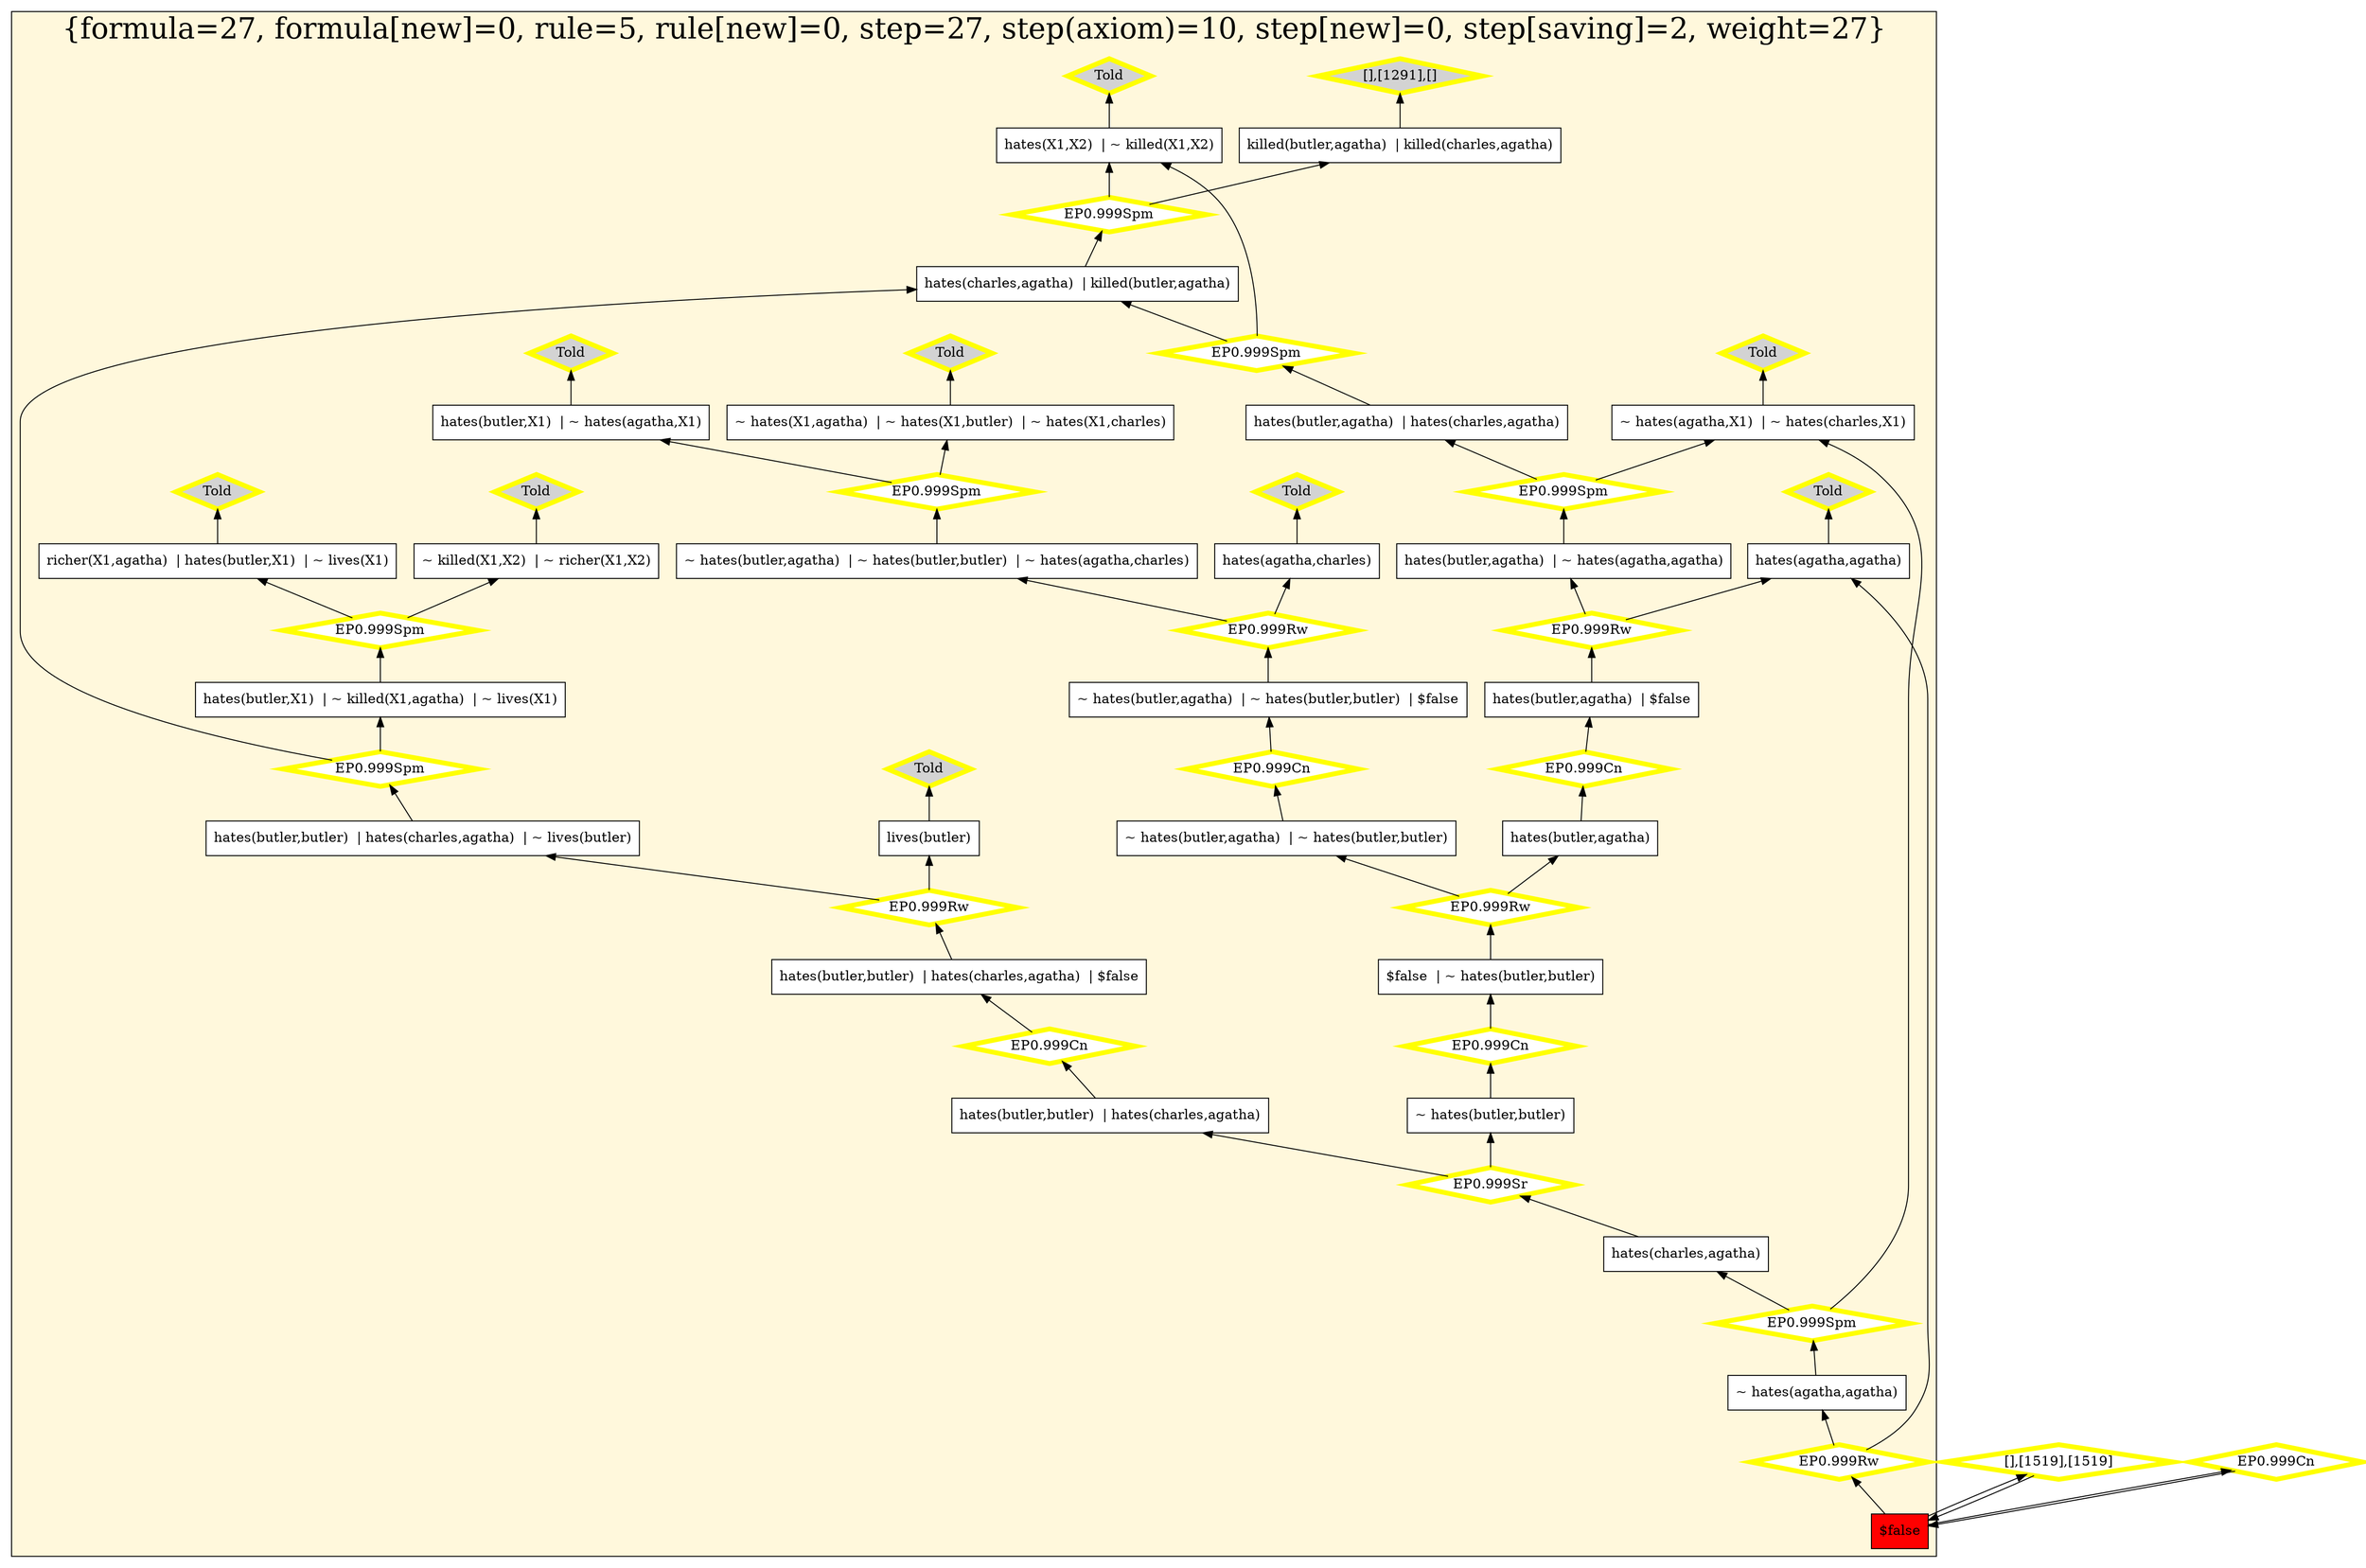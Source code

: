 digraph g 
{ rankdir=BT;
   
  "x_1605" [ color="black" shape="box" label="hates(butler,butler)  | hates(charles,agatha)" fillcolor="white" style="filled"  ];
  "x_1369" [ color="black" shape="box" label="~ hates(butler,agatha)  | ~ hates(butler,butler)  | $false" fillcolor="white" style="filled"  ];
  "x_1551" [ color="black" shape="box" label="hates(butler,butler)  | hates(charles,agatha)  | $false" fillcolor="white" style="filled"  ];
  "x_1330" [ color="black" shape="box" label="hates(charles,agatha)  | killed(butler,agatha)" fillcolor="white" style="filled"  ];
  "x_1432" [ color="black" shape="box" label="~ hates(butler,butler)" fillcolor="white" style="filled"  ];
  "x_1549" [ color="black" shape="box" label="~ hates(butler,agatha)  | ~ hates(butler,butler)" fillcolor="white" style="filled"  ];
  "x_1484" [ color="black" shape="box" label="hates(butler,X1)  | ~ hates(agatha,X1)" fillcolor="white" style="filled"  ];
  "x_1450" [ color="black" shape="box" label="hates(X1,X2)  | ~ killed(X1,X2)" fillcolor="white" style="filled"  ];
  "x_1291" [ color="black" shape="box" label="killed(butler,agatha)  | killed(charles,agatha)" fillcolor="white" style="filled"  ];
  "x_1203" [ color="black" shape="box" label="hates(butler,agatha)  | ~ hates(agatha,agatha)" fillcolor="white" style="filled"  ];
  "x_1418" [ color="black" shape="box" label="$false  | ~ hates(butler,butler)" fillcolor="white" style="filled"  ];
  "x_1385" [ color="black" shape="box" label="~ hates(agatha,agatha)" fillcolor="white" style="filled"  ];
  "x_1256" [ color="black" shape="box" label="hates(butler,butler)  | hates(charles,agatha)  | ~ lives(butler)" fillcolor="white" style="filled"  ];
  "x_1539" [ color="black" shape="box" label="hates(butler,agatha)  | $false" fillcolor="white" style="filled"  ];
  "x_1519" [ color="black" shape="box" label="$false" fillcolor="red" style="filled"  ];
  "x_1315" [ color="black" shape="box" label="hates(butler,agatha)  | hates(charles,agatha)" fillcolor="white" style="filled"  ];
  "x_1578" [ color="black" shape="box" label="richer(X1,agatha)  | hates(butler,X1)  | ~ lives(X1)" fillcolor="white" style="filled"  ];
  "x_1338" [ color="black" shape="box" label="~ killed(X1,X2)  | ~ richer(X1,X2)" fillcolor="white" style="filled"  ];
  "x_1378" [ color="black" shape="box" label="hates(butler,agatha)" fillcolor="white" style="filled"  ];
  "x_1250" [ color="black" shape="box" label="hates(charles,agatha)" fillcolor="white" style="filled"  ];
  "x_1542" [ color="black" shape="box" label="~ hates(butler,agatha)  | ~ hates(butler,butler)  | ~ hates(agatha,charles)" fillcolor="white" style="filled"  ];
  "x_1495" [ color="black" shape="box" label="lives(butler)" fillcolor="white" style="filled"  ];
  "x_1577" [ color="black" shape="box" label="hates(butler,X1)  | ~ killed(X1,agatha)  | ~ lives(X1)" fillcolor="white" style="filled"  ];
  "x_1519" [ color="black" shape="box" label="$false" fillcolor="red" style="filled"  ];
  "x_1300" [ color="black" shape="box" label="~ hates(agatha,X1)  | ~ hates(charles,X1)" fillcolor="white" style="filled"  ];
  "x_1286" [ color="black" shape="box" label="hates(agatha,agatha)" fillcolor="white" style="filled"  ];
  "x_1480" [ color="black" shape="box" label="hates(agatha,charles)" fillcolor="white" style="filled"  ];
  "x_1255" [ color="black" shape="box" label="~ hates(X1,agatha)  | ~ hates(X1,butler)  | ~ hates(X1,charles)" fillcolor="white" style="filled"  ];
  "x_1519" [ color="black" shape="box" label="$false" fillcolor="red" style="filled"  ];
  "490ca8fb:1242f8625f3:-617e" [ URL="http://browser.inference-web.org/iwbrowser/BrowseNodeSet?url=http%3A%2F%2Finference-web.org%2Fproofs%2Ftptp%2FSolutions%2FPUZ%2FPUZ001-1%2FEP---1.1pre%2Fanswer.owl%23ns_13" color="yellow" shape="diamond" label="EP0.999Spm" fillcolor="white" style="filled" penwidth="5"  ];
  "x_1330" -> "490ca8fb:1242f8625f3:-617e";
  "490ca8fb:1242f8625f3:-617e" -> "x_1291";
  "490ca8fb:1242f8625f3:-617e" -> "x_1450";
  "490ca8fb:1242f8625f3:-612e" [ URL="http://browser.inference-web.org/iwbrowser/BrowseNodeSet?url=http%3A%2F%2Finference-web.org%2Fproofs%2Ftptp%2FSolutions%2FPUZ%2FPUZ001-1%2FEP---1.1pre%2Fanswer.owl%23ns_19" color="yellow" shape="diamond" label="EP0.999Rw" fillcolor="white" style="filled" penwidth="5"  ];
  "x_1369" -> "490ca8fb:1242f8625f3:-612e";
  "490ca8fb:1242f8625f3:-612e" -> "x_1480";
  "490ca8fb:1242f8625f3:-612e" -> "x_1542";
  "490ca8fb:1242f8625f3:-6111" [ URL="http://browser.inference-web.org/iwbrowser/BrowseNodeSet?url=http%3A%2F%2Finference-web.org%2Fproofs%2Ftptp%2FSolutions%2FPUZ%2FPUZ001-1%2FEP---1.1pre%2Fanswer.owl%23ns_26" color="yellow" shape="diamond" label="EP0.999Rw" fillcolor="white" style="filled" penwidth="5"  ];
  "x_1551" -> "490ca8fb:1242f8625f3:-6111";
  "490ca8fb:1242f8625f3:-6111" -> "x_1256";
  "490ca8fb:1242f8625f3:-6111" -> "x_1495";
  "490ca8fb:1242f8625f3:-6146" [ URL="http://browser.inference-web.org/iwbrowser/BrowseNodeSet?url=http%3A%2F%2Finference-web.org%2Fproofs%2Ftptp%2FSolutions%2FPUZ%2FPUZ001-1%2FEP---1.1pre%2Fanswer.owl%23ns_33" color="yellow" shape="diamond" label="EP0.999Spm" fillcolor="white" style="filled" penwidth="5"  ];
  "x_1203" -> "490ca8fb:1242f8625f3:-6146";
  "490ca8fb:1242f8625f3:-6146" -> "x_1300";
  "490ca8fb:1242f8625f3:-6146" -> "x_1315";
  "490ca8fb:1242f8625f3:-6179" [ URL="http://browser.inference-web.org/iwbrowser/BrowseNodeSet?url=http%3A%2F%2Finference-web.org%2Fproofs%2Ftptp%2FSolutions%2FPUZ%2FPUZ001-1%2FEP---1.1pre%2Fanswer.owl%23ns_12" color="yellow" shape="diamond" label="[],[1291],[]" fillcolor="lightgrey" style="filled" penwidth="5"  ];
  "x_1291" -> "490ca8fb:1242f8625f3:-6179";
  "490ca8fb:1242f8625f3:-6129" [ URL="http://browser.inference-web.org/iwbrowser/BrowseNodeSet?url=http%3A%2F%2Finference-web.org%2Fproofs%2Ftptp%2FSolutions%2FPUZ%2FPUZ001-1%2FEP---1.1pre%2Fanswer.owl%23ns_8" color="yellow" shape="diamond" label="Told" fillcolor="lightgrey" style="filled" penwidth="5"  ];
  "x_1480" -> "490ca8fb:1242f8625f3:-6129";
  "490ca8fb:1242f8625f3:-60f8" [ URL="http://browser.inference-web.org/iwbrowser/BrowseNodeSet?url=http%3A%2F%2Finference-web.org%2Fproofs%2Ftptp%2FSolutions%2FPUZ%2FPUZ001-1%2FEP---1.1pre%2Fanswer.owl%23ns_4" color="yellow" shape="diamond" label="Told" fillcolor="lightgrey" style="filled" penwidth="5"  ];
  "x_1338" -> "490ca8fb:1242f8625f3:-60f8";
  "490ca8fb:1242f8625f3:-6115" [ URL="http://browser.inference-web.org/iwbrowser/BrowseNodeSet?url=http%3A%2F%2Finference-web.org%2Fproofs%2Ftptp%2FSolutions%2FPUZ%2FPUZ001-1%2FEP---1.1pre%2Fanswer.owl%23ns_27" color="yellow" shape="diamond" label="EP0.999Cn" fillcolor="white" style="filled" penwidth="5"  ];
  "x_1605" -> "490ca8fb:1242f8625f3:-6115";
  "490ca8fb:1242f8625f3:-6115" -> "x_1551";
  "490ca8fb:1242f8625f3:-616c" [ URL="http://browser.inference-web.org/iwbrowser/BrowseNodeSet?url=http%3A%2F%2Finference-web.org%2Fproofs%2Ftptp%2FSolutions%2FPUZ%2FPUZ001-1%2FEP---1.1pre%2Fanswer.owl%23ns_43" color="yellow" shape="diamond" label="EP0.999Rw" fillcolor="white" style="filled" penwidth="5"  ];
  "x_1519" -> "490ca8fb:1242f8625f3:-616c";
  "490ca8fb:1242f8625f3:-616c" -> "x_1286";
  "490ca8fb:1242f8625f3:-616c" -> "x_1385";
  "490ca8fb:1242f8625f3:-6132" [ URL="http://browser.inference-web.org/iwbrowser/BrowseNodeSet?url=http%3A%2F%2Finference-web.org%2Fproofs%2Ftptp%2FSolutions%2FPUZ%2FPUZ001-1%2FEP---1.1pre%2Fanswer.owl%23ns_20" color="yellow" shape="diamond" label="EP0.999Cn" fillcolor="white" style="filled" penwidth="5"  ];
  "x_1549" -> "490ca8fb:1242f8625f3:-6132";
  "490ca8fb:1242f8625f3:-6132" -> "x_1369";
  "490ca8fb:1242f8625f3:-6154" [ URL="http://browser.inference-web.org/iwbrowser/BrowseNodeSet?url=http%3A%2F%2Finference-web.org%2Fproofs%2Ftptp%2FSolutions%2FPUZ%2FPUZ001-1%2FEP---1.1pre%2Fanswer.owl%23ns_37" color="yellow" shape="diamond" label="EP0.999Rw" fillcolor="white" style="filled" penwidth="5"  ];
  "x_1418" -> "490ca8fb:1242f8625f3:-6154";
  "490ca8fb:1242f8625f3:-6154" -> "x_1378";
  "490ca8fb:1242f8625f3:-6154" -> "x_1549";
  "490ca8fb:1242f8625f3:-613c" [ URL="http://browser.inference-web.org/iwbrowser/BrowseNodeSet?url=http%3A%2F%2Finference-web.org%2Fproofs%2Ftptp%2FSolutions%2FPUZ%2FPUZ001-1%2FEP---1.1pre%2Fanswer.owl%23ns_9" color="yellow" shape="diamond" label="Told" fillcolor="lightgrey" style="filled" penwidth="5"  ];
  "x_1450" -> "490ca8fb:1242f8625f3:-613c";
  "490ca8fb:1242f8625f3:-611f" [ URL="http://browser.inference-web.org/iwbrowser/BrowseNodeSet?url=http%3A%2F%2Finference-web.org%2Fproofs%2Ftptp%2FSolutions%2FPUZ%2FPUZ001-1%2FEP---1.1pre%2Fanswer.owl%23ns_10" color="yellow" shape="diamond" label="Told" fillcolor="lightgrey" style="filled" penwidth="5"  ];
  "x_1484" -> "490ca8fb:1242f8625f3:-611f";
  "490ca8fb:1242f8625f3:-6158" [ URL="http://browser.inference-web.org/iwbrowser/BrowseNodeSet?url=http%3A%2F%2Finference-web.org%2Fproofs%2Ftptp%2FSolutions%2FPUZ%2FPUZ001-1%2FEP---1.1pre%2Fanswer.owl%23ns_38" color="yellow" shape="diamond" label="EP0.999Cn" fillcolor="white" style="filled" penwidth="5"  ];
  "x_1432" -> "490ca8fb:1242f8625f3:-6158";
  "490ca8fb:1242f8625f3:-6158" -> "x_1418";
  "490ca8fb:1242f8625f3:-60fd" [ URL="http://browser.inference-web.org/iwbrowser/BrowseNodeSet?url=http%3A%2F%2Finference-web.org%2Fproofs%2Ftptp%2FSolutions%2FPUZ%2FPUZ001-1%2FEP---1.1pre%2Fanswer.owl%23ns_11" color="yellow" shape="diamond" label="Told" fillcolor="lightgrey" style="filled" penwidth="5"  ];
  "x_1578" -> "490ca8fb:1242f8625f3:-60fd";
  "490ca8fb:1242f8625f3:-6107" [ URL="http://browser.inference-web.org/iwbrowser/BrowseNodeSet?url=http%3A%2F%2Finference-web.org%2Fproofs%2Ftptp%2FSolutions%2FPUZ%2FPUZ001-1%2FEP---1.1pre%2Fanswer.owl%23ns_25" color="yellow" shape="diamond" label="EP0.999Spm" fillcolor="white" style="filled" penwidth="5"  ];
  "x_1256" -> "490ca8fb:1242f8625f3:-6107";
  "490ca8fb:1242f8625f3:-6107" -> "x_1330";
  "490ca8fb:1242f8625f3:-6107" -> "x_1577";
  "490ca8fb:1242f8625f3:-614b" [ URL="http://browser.inference-web.org/iwbrowser/BrowseNodeSet?url=http%3A%2F%2Finference-web.org%2Fproofs%2Ftptp%2FSolutions%2FPUZ%2FPUZ001-1%2FEP---1.1pre%2Fanswer.owl%23ns_34" color="yellow" shape="diamond" label="EP0.999Rw" fillcolor="white" style="filled" penwidth="5"  ];
  "x_1539" -> "490ca8fb:1242f8625f3:-614b";
  "490ca8fb:1242f8625f3:-614b" -> "x_1203";
  "490ca8fb:1242f8625f3:-614b" -> "x_1286";
  "490ca8fb:1242f8625f3:-611a" [ URL="http://browser.inference-web.org/iwbrowser/BrowseNodeSet?url=http%3A%2F%2Finference-web.org%2Fproofs%2Ftptp%2FSolutions%2FPUZ%2FPUZ001-1%2FEP---1.1pre%2Fanswer.owl%23ns_6" color="yellow" shape="diamond" label="Told" fillcolor="lightgrey" style="filled" penwidth="5"  ];
  "x_1255" -> "490ca8fb:1242f8625f3:-611a";
  "490ca8fb:1242f8625f3:-6174" [ URL="http://browser.inference-web.org/iwbrowser/BrowseNodeSet?url=http%3A%2F%2Finference-web.org%2Fproofs%2Ftptp%2FSolutions%2FPUZ%2FPUZ001-1%2FEP---1.1pre%2Fanswer.owl%23answer" color="yellow" shape="diamond" label="[],[1519],[1519]" fillcolor="white" style="filled" penwidth="5"  ];
  "x_1519" -> "490ca8fb:1242f8625f3:-6174";
  "490ca8fb:1242f8625f3:-6174" -> "x_1519";
  "490ca8fb:1242f8625f3:-6141" [ URL="http://browser.inference-web.org/iwbrowser/BrowseNodeSet?url=http%3A%2F%2Finference-web.org%2Fproofs%2Ftptp%2FSolutions%2FPUZ%2FPUZ001-1%2FEP---1.1pre%2Fanswer.owl%23ns_24" color="yellow" shape="diamond" label="EP0.999Spm" fillcolor="white" style="filled" penwidth="5"  ];
  "x_1315" -> "490ca8fb:1242f8625f3:-6141";
  "490ca8fb:1242f8625f3:-6141" -> "x_1330";
  "490ca8fb:1242f8625f3:-6141" -> "x_1450";
  "490ca8fb:1242f8625f3:-615d" [ URL="http://browser.inference-web.org/iwbrowser/BrowseNodeSet?url=http%3A%2F%2Finference-web.org%2Fproofs%2Ftptp%2FSolutions%2FPUZ%2FPUZ001-1%2FEP---1.1pre%2Fanswer.owl%23ns_40" color="yellow" shape="diamond" label="EP0.999Sr" fillcolor="white" style="filled" penwidth="5"  ];
  "x_1250" -> "490ca8fb:1242f8625f3:-615d";
  "490ca8fb:1242f8625f3:-615d" -> "x_1432";
  "490ca8fb:1242f8625f3:-615d" -> "x_1605";
  "490ca8fb:1242f8625f3:-6124" [ URL="http://browser.inference-web.org/iwbrowser/BrowseNodeSet?url=http%3A%2F%2Finference-web.org%2Fproofs%2Ftptp%2FSolutions%2FPUZ%2FPUZ001-1%2FEP---1.1pre%2Fanswer.owl%23ns_18" color="yellow" shape="diamond" label="EP0.999Spm" fillcolor="white" style="filled" penwidth="5"  ];
  "x_1542" -> "490ca8fb:1242f8625f3:-6124";
  "490ca8fb:1242f8625f3:-6124" -> "x_1255";
  "490ca8fb:1242f8625f3:-6124" -> "x_1484";
  "490ca8fb:1242f8625f3:-614f" [ URL="http://browser.inference-web.org/iwbrowser/BrowseNodeSet?url=http%3A%2F%2Finference-web.org%2Fproofs%2Ftptp%2FSolutions%2FPUZ%2FPUZ001-1%2FEP---1.1pre%2Fanswer.owl%23ns_35" color="yellow" shape="diamond" label="EP0.999Cn" fillcolor="white" style="filled" penwidth="5"  ];
  "x_1378" -> "490ca8fb:1242f8625f3:-614f";
  "490ca8fb:1242f8625f3:-614f" -> "x_1539";
  "490ca8fb:1242f8625f3:-6170" [ URL="http://browser.inference-web.org/iwbrowser/BrowseNodeSet?url=http%3A%2F%2Finference-web.org%2Fproofs%2Ftptp%2FSolutions%2FPUZ%2FPUZ001-1%2FEP---1.1pre%2Fanswer.owl%23ns_44" color="yellow" shape="diamond" label="EP0.999Cn" fillcolor="white" style="filled" penwidth="5"  ];
  "x_1519" -> "490ca8fb:1242f8625f3:-6170";
  "490ca8fb:1242f8625f3:-6170" -> "x_1519";
  "490ca8fb:1242f8625f3:-6167" [ URL="http://browser.inference-web.org/iwbrowser/BrowseNodeSet?url=http%3A%2F%2Finference-web.org%2Fproofs%2Ftptp%2FSolutions%2FPUZ%2FPUZ001-1%2FEP---1.1pre%2Fanswer.owl%23ns_7" color="yellow" shape="diamond" label="Told" fillcolor="lightgrey" style="filled" penwidth="5"  ];
  "x_1286" -> "490ca8fb:1242f8625f3:-6167";
  "490ca8fb:1242f8625f3:-610c" [ URL="http://browser.inference-web.org/iwbrowser/BrowseNodeSet?url=http%3A%2F%2Finference-web.org%2Fproofs%2Ftptp%2FSolutions%2FPUZ%2FPUZ001-1%2FEP---1.1pre%2Fanswer.owl%23ns_2" color="yellow" shape="diamond" label="Told" fillcolor="lightgrey" style="filled" penwidth="5"  ];
  "x_1495" -> "490ca8fb:1242f8625f3:-610c";
  "490ca8fb:1242f8625f3:-6162" [ URL="http://browser.inference-web.org/iwbrowser/BrowseNodeSet?url=http%3A%2F%2Finference-web.org%2Fproofs%2Ftptp%2FSolutions%2FPUZ%2FPUZ001-1%2FEP---1.1pre%2Fanswer.owl%23ns_41" color="yellow" shape="diamond" label="EP0.999Spm" fillcolor="white" style="filled" penwidth="5"  ];
  "x_1385" -> "490ca8fb:1242f8625f3:-6162";
  "490ca8fb:1242f8625f3:-6162" -> "x_1250";
  "490ca8fb:1242f8625f3:-6162" -> "x_1300";
  "490ca8fb:1242f8625f3:-6137" [ URL="http://browser.inference-web.org/iwbrowser/BrowseNodeSet?url=http%3A%2F%2Finference-web.org%2Fproofs%2Ftptp%2FSolutions%2FPUZ%2FPUZ001-1%2FEP---1.1pre%2Fanswer.owl%23ns_5" color="yellow" shape="diamond" label="Told" fillcolor="lightgrey" style="filled" penwidth="5"  ];
  "x_1300" -> "490ca8fb:1242f8625f3:-6137";
  "490ca8fb:1242f8625f3:-6102" [ URL="http://browser.inference-web.org/iwbrowser/BrowseNodeSet?url=http%3A%2F%2Finference-web.org%2Fproofs%2Ftptp%2FSolutions%2FPUZ%2FPUZ001-1%2FEP---1.1pre%2Fanswer.owl%23ns_14" color="yellow" shape="diamond" label="EP0.999Spm" fillcolor="white" style="filled" penwidth="5"  ];
  "x_1577" -> "490ca8fb:1242f8625f3:-6102";
  "490ca8fb:1242f8625f3:-6102" -> "x_1338";
  "490ca8fb:1242f8625f3:-6102" -> "x_1578";
  
 subgraph cluster_opt 
{ labelloc=b label="{formula=27, formula[new]=0, rule=5, rule[new]=0, step=27, step(axiom)=10, step[new]=0, step[saving]=2, weight=27}" 
 fontsize=30 fillcolor=cornsilk style=filled 
  x_1495 ; x_1578 ; x_1369 ; x_1577 ; x_1432 ; x_1300 ; x_1291 ; x_1418 ; x_1484 ; x_1286 ; x_1480 ; x_1255 ; x_1549 ; x_1551 ; x_1338 ; x_1250 ; x_1542 ; x_1330 ; x_1605 ; x_1256 ; x_1539 ; x_1203 ; x_1385 ; x_1519 ; x_1315 ; x_1450 ; x_1378 ; "490ca8fb:1242f8625f3:-617e" ;
 "490ca8fb:1242f8625f3:-612e" ;
 "490ca8fb:1242f8625f3:-6146" ;
 "490ca8fb:1242f8625f3:-6111" ;
 "490ca8fb:1242f8625f3:-6179" ;
 "490ca8fb:1242f8625f3:-6129" ;
 "490ca8fb:1242f8625f3:-616c" ;
 "490ca8fb:1242f8625f3:-6115" ;
 "490ca8fb:1242f8625f3:-60f8" ;
 "490ca8fb:1242f8625f3:-6132" ;
 "490ca8fb:1242f8625f3:-6154" ;
 "490ca8fb:1242f8625f3:-613c" ;
 "490ca8fb:1242f8625f3:-611f" ;
 "490ca8fb:1242f8625f3:-6158" ;
 "490ca8fb:1242f8625f3:-60fd" ;
 "490ca8fb:1242f8625f3:-6107" ;
 "490ca8fb:1242f8625f3:-614b" ;
 "490ca8fb:1242f8625f3:-611a" ;
 "490ca8fb:1242f8625f3:-6141" ;
 "490ca8fb:1242f8625f3:-615d" ;
 "490ca8fb:1242f8625f3:-6124" ;
 "490ca8fb:1242f8625f3:-614f" ;
 "490ca8fb:1242f8625f3:-6167" ;
 "490ca8fb:1242f8625f3:-610c" ;
 "490ca8fb:1242f8625f3:-6162" ;
 "490ca8fb:1242f8625f3:-6137" ;
 "490ca8fb:1242f8625f3:-6102" ;
 
}
 
}
